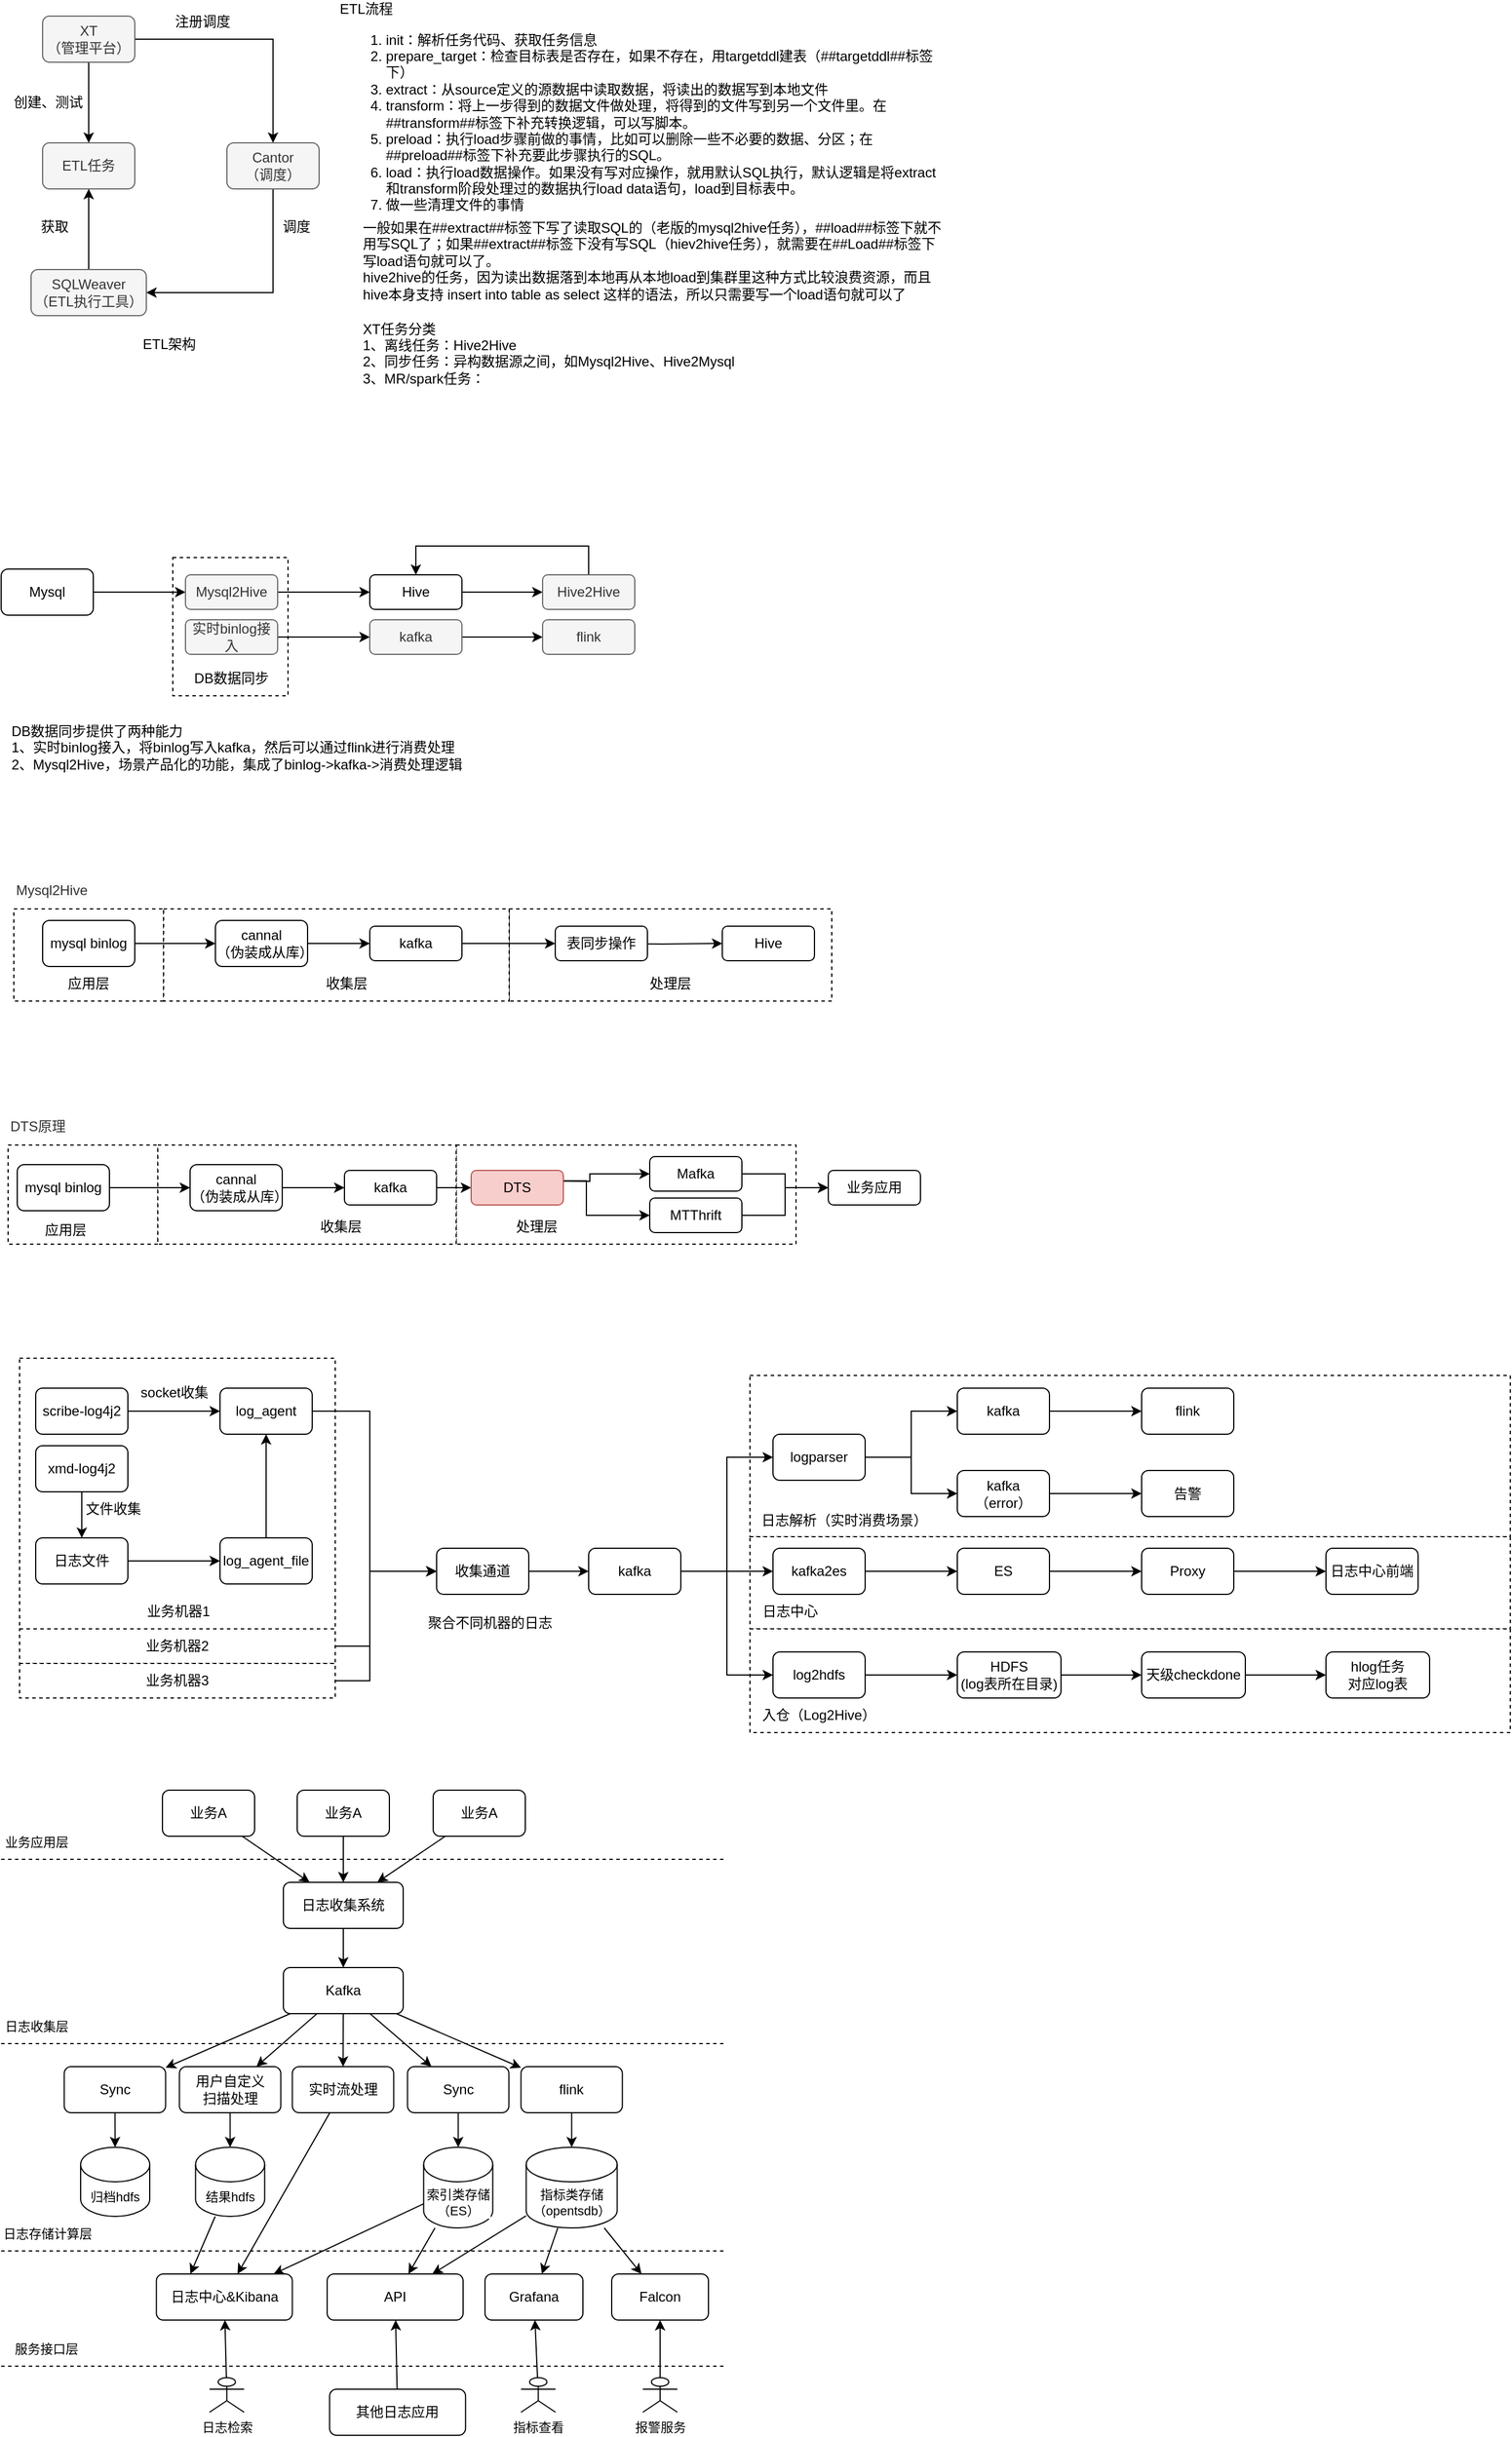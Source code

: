 <mxfile version="24.7.7">
  <diagram name="Page-1" id="K36MnnztzoWmUBZCbSHd">
    <mxGraphModel dx="1860" dy="1155" grid="1" gridSize="10" guides="1" tooltips="1" connect="1" arrows="1" fold="1" page="1" pageScale="1" pageWidth="827" pageHeight="1169" math="0" shadow="0">
      <root>
        <mxCell id="0" />
        <mxCell id="1" parent="0" />
        <mxCell id="XHmcN2xixC-POxuIJWdY-161" value="" style="rounded=0;whiteSpace=wrap;html=1;dashed=1;" vertex="1" parent="1">
          <mxGeometry x="650" y="1200" width="660" height="140" as="geometry" />
        </mxCell>
        <mxCell id="XHmcN2xixC-POxuIJWdY-159" value="" style="rounded=0;whiteSpace=wrap;html=1;dashed=1;" vertex="1" parent="1">
          <mxGeometry x="650" y="1340" width="660" height="80" as="geometry" />
        </mxCell>
        <mxCell id="XHmcN2xixC-POxuIJWdY-160" value="日志中心" style="text;html=1;align=center;verticalAlign=middle;whiteSpace=wrap;rounded=0;" vertex="1" parent="1">
          <mxGeometry x="653" y="1390" width="64" height="30" as="geometry" />
        </mxCell>
        <mxCell id="XHmcN2xixC-POxuIJWdY-156" value="" style="rounded=0;whiteSpace=wrap;html=1;dashed=1;" vertex="1" parent="1">
          <mxGeometry x="650" y="1420" width="660" height="90" as="geometry" />
        </mxCell>
        <mxCell id="XHmcN2xixC-POxuIJWdY-122" value="" style="rounded=0;whiteSpace=wrap;html=1;dashed=1;" vertex="1" parent="1">
          <mxGeometry x="16" y="1185" width="274" height="235" as="geometry" />
        </mxCell>
        <mxCell id="XHmcN2xixC-POxuIJWdY-47" value="" style="rounded=0;whiteSpace=wrap;html=1;dashed=1;" vertex="1" parent="1">
          <mxGeometry x="11" y="795" width="130" height="80" as="geometry" />
        </mxCell>
        <mxCell id="XHmcN2xixC-POxuIJWdY-45" value="" style="rounded=0;whiteSpace=wrap;html=1;dashed=1;" vertex="1" parent="1">
          <mxGeometry x="441" y="795" width="280" height="80" as="geometry" />
        </mxCell>
        <mxCell id="XHmcN2xixC-POxuIJWdY-43" value="" style="rounded=0;whiteSpace=wrap;html=1;dashed=1;" vertex="1" parent="1">
          <mxGeometry x="141" y="795" width="300" height="80" as="geometry" />
        </mxCell>
        <mxCell id="ywxlOEBr5Vx2DZHbRNXe-10" value="" style="rounded=0;whiteSpace=wrap;html=1;dashed=1;" parent="1" vertex="1">
          <mxGeometry x="149" y="490" width="100" height="120" as="geometry" />
        </mxCell>
        <mxCell id="ywxlOEBr5Vx2DZHbRNXe-3" value="" style="edgeStyle=orthogonalEdgeStyle;rounded=0;orthogonalLoop=1;jettySize=auto;html=1;" parent="1" source="ywxlOEBr5Vx2DZHbRNXe-1" target="ywxlOEBr5Vx2DZHbRNXe-2" edge="1">
          <mxGeometry relative="1" as="geometry" />
        </mxCell>
        <mxCell id="ywxlOEBr5Vx2DZHbRNXe-1" value="Mysql" style="rounded=1;whiteSpace=wrap;html=1;" parent="1" vertex="1">
          <mxGeometry y="500" width="80" height="40" as="geometry" />
        </mxCell>
        <mxCell id="ywxlOEBr5Vx2DZHbRNXe-5" value="" style="edgeStyle=orthogonalEdgeStyle;rounded=0;orthogonalLoop=1;jettySize=auto;html=1;" parent="1" source="ywxlOEBr5Vx2DZHbRNXe-2" target="ywxlOEBr5Vx2DZHbRNXe-4" edge="1">
          <mxGeometry relative="1" as="geometry" />
        </mxCell>
        <mxCell id="ywxlOEBr5Vx2DZHbRNXe-2" value="Mysql2Hive" style="rounded=1;whiteSpace=wrap;html=1;fillColor=#f5f5f5;fontColor=#333333;strokeColor=#666666;" parent="1" vertex="1">
          <mxGeometry x="160" y="505" width="80" height="30" as="geometry" />
        </mxCell>
        <mxCell id="ywxlOEBr5Vx2DZHbRNXe-7" style="edgeStyle=orthogonalEdgeStyle;rounded=0;orthogonalLoop=1;jettySize=auto;html=1;" parent="1" source="ywxlOEBr5Vx2DZHbRNXe-4" target="ywxlOEBr5Vx2DZHbRNXe-6" edge="1">
          <mxGeometry relative="1" as="geometry" />
        </mxCell>
        <mxCell id="ywxlOEBr5Vx2DZHbRNXe-4" value="Hive" style="rounded=1;whiteSpace=wrap;html=1;" parent="1" vertex="1">
          <mxGeometry x="320" y="505" width="80" height="30" as="geometry" />
        </mxCell>
        <mxCell id="ywxlOEBr5Vx2DZHbRNXe-8" style="edgeStyle=orthogonalEdgeStyle;rounded=0;orthogonalLoop=1;jettySize=auto;html=1;entryX=0.5;entryY=0;entryDx=0;entryDy=0;" parent="1" source="ywxlOEBr5Vx2DZHbRNXe-6" target="ywxlOEBr5Vx2DZHbRNXe-4" edge="1">
          <mxGeometry relative="1" as="geometry">
            <Array as="points">
              <mxPoint x="510" y="480" />
              <mxPoint x="360" y="480" />
            </Array>
          </mxGeometry>
        </mxCell>
        <mxCell id="ywxlOEBr5Vx2DZHbRNXe-6" value="Hive2Hive" style="rounded=1;whiteSpace=wrap;html=1;fillColor=#f5f5f5;fontColor=#333333;strokeColor=#666666;" parent="1" vertex="1">
          <mxGeometry x="470" y="505" width="80" height="30" as="geometry" />
        </mxCell>
        <mxCell id="ywxlOEBr5Vx2DZHbRNXe-9" value="XT任务分类&lt;br&gt;1、离线任务：Hive2Hive&lt;br&gt;2、同步任务：异构数据源之间，如Mysql2Hive、Hive2Mysql&lt;br&gt;3、MR/spark任务：&lt;br&gt;&lt;div&gt;&lt;br&gt;&lt;/div&gt;" style="text;html=1;align=left;verticalAlign=middle;whiteSpace=wrap;rounded=0;" parent="1" vertex="1">
          <mxGeometry x="312" y="280" width="380" height="80" as="geometry" />
        </mxCell>
        <mxCell id="ywxlOEBr5Vx2DZHbRNXe-11" value="DB数据同步" style="text;html=1;align=center;verticalAlign=middle;whiteSpace=wrap;rounded=0;" parent="1" vertex="1">
          <mxGeometry x="165" y="580" width="70" height="30" as="geometry" />
        </mxCell>
        <mxCell id="XHmcN2xixC-POxuIJWdY-4" style="edgeStyle=orthogonalEdgeStyle;rounded=0;orthogonalLoop=1;jettySize=auto;html=1;entryX=0;entryY=0.5;entryDx=0;entryDy=0;" edge="1" parent="1" source="ywxlOEBr5Vx2DZHbRNXe-12" target="XHmcN2xixC-POxuIJWdY-3">
          <mxGeometry relative="1" as="geometry" />
        </mxCell>
        <mxCell id="ywxlOEBr5Vx2DZHbRNXe-12" value="实时binlog接入" style="rounded=1;whiteSpace=wrap;html=1;fillColor=#f5f5f5;fontColor=#333333;strokeColor=#666666;" parent="1" vertex="1">
          <mxGeometry x="160" y="544" width="80" height="30" as="geometry" />
        </mxCell>
        <mxCell id="XHmcN2xixC-POxuIJWdY-6" value="" style="edgeStyle=orthogonalEdgeStyle;rounded=0;orthogonalLoop=1;jettySize=auto;html=1;" edge="1" parent="1" source="XHmcN2xixC-POxuIJWdY-3" target="XHmcN2xixC-POxuIJWdY-5">
          <mxGeometry relative="1" as="geometry" />
        </mxCell>
        <mxCell id="XHmcN2xixC-POxuIJWdY-3" value="kafka" style="rounded=1;whiteSpace=wrap;html=1;fillColor=#f5f5f5;fontColor=#333333;strokeColor=#666666;" vertex="1" parent="1">
          <mxGeometry x="320" y="544" width="80" height="30" as="geometry" />
        </mxCell>
        <mxCell id="XHmcN2xixC-POxuIJWdY-5" value="flink" style="rounded=1;whiteSpace=wrap;html=1;fillColor=#f5f5f5;fontColor=#333333;strokeColor=#666666;" vertex="1" parent="1">
          <mxGeometry x="470" y="544" width="80" height="30" as="geometry" />
        </mxCell>
        <mxCell id="XHmcN2xixC-POxuIJWdY-7" value="DB数据同步提供了两种能力&lt;br&gt;1、实时binlog接入，将binlog写入kafka，然后可以通过flink进行消费处理&lt;br&gt;2、Mysql2Hive，场景产品化的功能，集成了binlog-&amp;gt;kafka-&amp;gt;消费处理逻辑" style="text;html=1;align=left;verticalAlign=middle;whiteSpace=wrap;rounded=0;" vertex="1" parent="1">
          <mxGeometry x="7" y="625" width="420" height="60" as="geometry" />
        </mxCell>
        <mxCell id="XHmcN2xixC-POxuIJWdY-10" value="" style="edgeStyle=orthogonalEdgeStyle;rounded=0;orthogonalLoop=1;jettySize=auto;html=1;" edge="1" parent="1" source="XHmcN2xixC-POxuIJWdY-11" target="XHmcN2xixC-POxuIJWdY-13">
          <mxGeometry relative="1" as="geometry" />
        </mxCell>
        <mxCell id="XHmcN2xixC-POxuIJWdY-11" value="cannal&lt;br&gt;（伪装成从库）" style="rounded=1;whiteSpace=wrap;html=1;" vertex="1" parent="1">
          <mxGeometry x="186" y="805" width="80" height="40" as="geometry" />
        </mxCell>
        <mxCell id="XHmcN2xixC-POxuIJWdY-12" value="" style="edgeStyle=orthogonalEdgeStyle;rounded=0;orthogonalLoop=1;jettySize=auto;html=1;" edge="1" parent="1" source="XHmcN2xixC-POxuIJWdY-13" target="XHmcN2xixC-POxuIJWdY-15">
          <mxGeometry relative="1" as="geometry" />
        </mxCell>
        <mxCell id="XHmcN2xixC-POxuIJWdY-13" value="kafka" style="rounded=1;whiteSpace=wrap;html=1;" vertex="1" parent="1">
          <mxGeometry x="320" y="810" width="80" height="30" as="geometry" />
        </mxCell>
        <mxCell id="XHmcN2xixC-POxuIJWdY-27" value="" style="edgeStyle=orthogonalEdgeStyle;rounded=0;orthogonalLoop=1;jettySize=auto;html=1;" edge="1" parent="1" target="XHmcN2xixC-POxuIJWdY-26">
          <mxGeometry relative="1" as="geometry">
            <mxPoint x="521" y="825" as="sourcePoint" />
          </mxGeometry>
        </mxCell>
        <mxCell id="XHmcN2xixC-POxuIJWdY-15" value="表同步操作" style="rounded=1;whiteSpace=wrap;html=1;" vertex="1" parent="1">
          <mxGeometry x="481" y="810" width="80" height="30" as="geometry" />
        </mxCell>
        <mxCell id="XHmcN2xixC-POxuIJWdY-25" style="edgeStyle=orthogonalEdgeStyle;rounded=0;orthogonalLoop=1;jettySize=auto;html=1;" edge="1" parent="1" source="XHmcN2xixC-POxuIJWdY-24" target="XHmcN2xixC-POxuIJWdY-11">
          <mxGeometry relative="1" as="geometry" />
        </mxCell>
        <mxCell id="XHmcN2xixC-POxuIJWdY-24" value="mysql binlog" style="rounded=1;whiteSpace=wrap;html=1;" vertex="1" parent="1">
          <mxGeometry x="36" y="805" width="80" height="40" as="geometry" />
        </mxCell>
        <mxCell id="XHmcN2xixC-POxuIJWdY-26" value="Hive" style="rounded=1;whiteSpace=wrap;html=1;" vertex="1" parent="1">
          <mxGeometry x="626" y="810" width="80" height="30" as="geometry" />
        </mxCell>
        <mxCell id="XHmcN2xixC-POxuIJWdY-44" value="收集层" style="text;html=1;align=center;verticalAlign=middle;whiteSpace=wrap;rounded=0;" vertex="1" parent="1">
          <mxGeometry x="270" y="845" width="60" height="30" as="geometry" />
        </mxCell>
        <mxCell id="XHmcN2xixC-POxuIJWdY-46" value="处理层" style="text;html=1;align=center;verticalAlign=middle;whiteSpace=wrap;rounded=0;" vertex="1" parent="1">
          <mxGeometry x="551" y="845" width="60" height="30" as="geometry" />
        </mxCell>
        <mxCell id="XHmcN2xixC-POxuIJWdY-48" value="应用层" style="text;html=1;align=center;verticalAlign=middle;whiteSpace=wrap;rounded=0;" vertex="1" parent="1">
          <mxGeometry x="46" y="845" width="60" height="30" as="geometry" />
        </mxCell>
        <mxCell id="XHmcN2xixC-POxuIJWdY-50" value="&lt;span style=&quot;color: rgb(51, 51, 51); font-family: Helvetica; font-size: 12px; font-style: normal; font-variant-ligatures: normal; font-variant-caps: normal; font-weight: 400; letter-spacing: normal; orphans: 2; text-align: center; text-indent: 0px; text-transform: none; widows: 2; word-spacing: 0px; -webkit-text-stroke-width: 0px; white-space: normal; background-color: rgb(251, 251, 251); text-decoration-thickness: initial; text-decoration-style: initial; text-decoration-color: initial; display: inline !important; float: none;&quot;&gt;Mysql2Hive&lt;/span&gt;" style="text;whiteSpace=wrap;html=1;" vertex="1" parent="1">
          <mxGeometry x="11" y="765" width="100" height="30" as="geometry" />
        </mxCell>
        <mxCell id="XHmcN2xixC-POxuIJWdY-51" value="&lt;div style=&quot;text-align: center;&quot;&gt;&lt;span style=&quot;background-color: initial;&quot;&gt;&lt;font color=&quot;#333333&quot;&gt;DTS原理&lt;/font&gt;&lt;/span&gt;&lt;/div&gt;" style="text;whiteSpace=wrap;html=1;" vertex="1" parent="1">
          <mxGeometry x="6" y="970" width="100" height="30" as="geometry" />
        </mxCell>
        <mxCell id="XHmcN2xixC-POxuIJWdY-52" value="" style="rounded=0;whiteSpace=wrap;html=1;dashed=1;" vertex="1" parent="1">
          <mxGeometry x="6" y="1000" width="130" height="86" as="geometry" />
        </mxCell>
        <mxCell id="XHmcN2xixC-POxuIJWdY-53" value="" style="rounded=0;whiteSpace=wrap;html=1;dashed=1;" vertex="1" parent="1">
          <mxGeometry x="395" y="1000" width="295" height="86" as="geometry" />
        </mxCell>
        <mxCell id="XHmcN2xixC-POxuIJWdY-54" value="" style="rounded=0;whiteSpace=wrap;html=1;dashed=1;" vertex="1" parent="1">
          <mxGeometry x="136" y="1000" width="259" height="86" as="geometry" />
        </mxCell>
        <mxCell id="XHmcN2xixC-POxuIJWdY-55" value="" style="edgeStyle=orthogonalEdgeStyle;rounded=0;orthogonalLoop=1;jettySize=auto;html=1;" edge="1" parent="1" source="XHmcN2xixC-POxuIJWdY-56" target="XHmcN2xixC-POxuIJWdY-58">
          <mxGeometry relative="1" as="geometry" />
        </mxCell>
        <mxCell id="XHmcN2xixC-POxuIJWdY-56" value="cannal&lt;br&gt;（伪装成从库）" style="rounded=1;whiteSpace=wrap;html=1;" vertex="1" parent="1">
          <mxGeometry x="164" y="1017" width="80" height="40" as="geometry" />
        </mxCell>
        <mxCell id="XHmcN2xixC-POxuIJWdY-57" value="" style="edgeStyle=orthogonalEdgeStyle;rounded=0;orthogonalLoop=1;jettySize=auto;html=1;" edge="1" parent="1" source="XHmcN2xixC-POxuIJWdY-58" target="XHmcN2xixC-POxuIJWdY-60">
          <mxGeometry relative="1" as="geometry" />
        </mxCell>
        <mxCell id="XHmcN2xixC-POxuIJWdY-58" value="kafka" style="rounded=1;whiteSpace=wrap;html=1;" vertex="1" parent="1">
          <mxGeometry x="298" y="1022" width="80" height="30" as="geometry" />
        </mxCell>
        <mxCell id="XHmcN2xixC-POxuIJWdY-59" value="" style="edgeStyle=orthogonalEdgeStyle;rounded=0;orthogonalLoop=1;jettySize=auto;html=1;" edge="1" parent="1" target="XHmcN2xixC-POxuIJWdY-63">
          <mxGeometry relative="1" as="geometry">
            <mxPoint x="458" y="1031" as="sourcePoint" />
          </mxGeometry>
        </mxCell>
        <mxCell id="XHmcN2xixC-POxuIJWdY-71" style="edgeStyle=orthogonalEdgeStyle;rounded=0;orthogonalLoop=1;jettySize=auto;html=1;entryX=0;entryY=0.5;entryDx=0;entryDy=0;" edge="1" parent="1" source="XHmcN2xixC-POxuIJWdY-60" target="XHmcN2xixC-POxuIJWdY-70">
          <mxGeometry relative="1" as="geometry">
            <Array as="points">
              <mxPoint x="508" y="1031" />
              <mxPoint x="508" y="1061" />
            </Array>
          </mxGeometry>
        </mxCell>
        <mxCell id="XHmcN2xixC-POxuIJWdY-60" value="DTS" style="rounded=1;whiteSpace=wrap;html=1;fillColor=#f8cecc;strokeColor=#b85450;" vertex="1" parent="1">
          <mxGeometry x="408" y="1022" width="80" height="30" as="geometry" />
        </mxCell>
        <mxCell id="XHmcN2xixC-POxuIJWdY-61" style="edgeStyle=orthogonalEdgeStyle;rounded=0;orthogonalLoop=1;jettySize=auto;html=1;" edge="1" parent="1" source="XHmcN2xixC-POxuIJWdY-62" target="XHmcN2xixC-POxuIJWdY-56">
          <mxGeometry relative="1" as="geometry" />
        </mxCell>
        <mxCell id="XHmcN2xixC-POxuIJWdY-62" value="mysql binlog" style="rounded=1;whiteSpace=wrap;html=1;" vertex="1" parent="1">
          <mxGeometry x="14" y="1017" width="80" height="40" as="geometry" />
        </mxCell>
        <mxCell id="XHmcN2xixC-POxuIJWdY-69" value="" style="edgeStyle=orthogonalEdgeStyle;rounded=0;orthogonalLoop=1;jettySize=auto;html=1;" edge="1" parent="1" source="XHmcN2xixC-POxuIJWdY-63" target="XHmcN2xixC-POxuIJWdY-68">
          <mxGeometry relative="1" as="geometry" />
        </mxCell>
        <mxCell id="XHmcN2xixC-POxuIJWdY-63" value="Mafka" style="rounded=1;whiteSpace=wrap;html=1;" vertex="1" parent="1">
          <mxGeometry x="563" y="1010" width="80" height="30" as="geometry" />
        </mxCell>
        <mxCell id="XHmcN2xixC-POxuIJWdY-64" value="收集层" style="text;html=1;align=center;verticalAlign=middle;whiteSpace=wrap;rounded=0;" vertex="1" parent="1">
          <mxGeometry x="265" y="1056" width="60" height="30" as="geometry" />
        </mxCell>
        <mxCell id="XHmcN2xixC-POxuIJWdY-65" value="处理层" style="text;html=1;align=center;verticalAlign=middle;whiteSpace=wrap;rounded=0;" vertex="1" parent="1">
          <mxGeometry x="435" y="1056" width="60" height="30" as="geometry" />
        </mxCell>
        <mxCell id="XHmcN2xixC-POxuIJWdY-66" value="应用层" style="text;html=1;align=center;verticalAlign=middle;whiteSpace=wrap;rounded=0;" vertex="1" parent="1">
          <mxGeometry x="26" y="1062" width="60" height="24" as="geometry" />
        </mxCell>
        <mxCell id="XHmcN2xixC-POxuIJWdY-68" value="业务应用" style="rounded=1;whiteSpace=wrap;html=1;" vertex="1" parent="1">
          <mxGeometry x="718" y="1022" width="80" height="30" as="geometry" />
        </mxCell>
        <mxCell id="XHmcN2xixC-POxuIJWdY-72" style="edgeStyle=orthogonalEdgeStyle;rounded=0;orthogonalLoop=1;jettySize=auto;html=1;" edge="1" parent="1" source="XHmcN2xixC-POxuIJWdY-70" target="XHmcN2xixC-POxuIJWdY-68">
          <mxGeometry relative="1" as="geometry" />
        </mxCell>
        <mxCell id="XHmcN2xixC-POxuIJWdY-70" value="MTThrift" style="rounded=1;whiteSpace=wrap;html=1;" vertex="1" parent="1">
          <mxGeometry x="563" y="1046" width="80" height="30" as="geometry" />
        </mxCell>
        <mxCell id="XHmcN2xixC-POxuIJWdY-81" value="" style="edgeStyle=orthogonalEdgeStyle;rounded=0;orthogonalLoop=1;jettySize=auto;html=1;" edge="1" parent="1" source="XHmcN2xixC-POxuIJWdY-74" target="XHmcN2xixC-POxuIJWdY-80">
          <mxGeometry relative="1" as="geometry">
            <Array as="points">
              <mxPoint x="236" y="260" />
            </Array>
          </mxGeometry>
        </mxCell>
        <mxCell id="XHmcN2xixC-POxuIJWdY-74" value="Cantor&lt;br&gt;（调度）" style="rounded=1;whiteSpace=wrap;html=1;fillColor=#f5f5f5;fontColor=#333333;strokeColor=#666666;" vertex="1" parent="1">
          <mxGeometry x="196" y="130" width="80" height="40" as="geometry" />
        </mxCell>
        <mxCell id="XHmcN2xixC-POxuIJWdY-76" value="ETL任务" style="rounded=1;whiteSpace=wrap;html=1;fillColor=#f5f5f5;fontColor=#333333;strokeColor=#666666;" vertex="1" parent="1">
          <mxGeometry x="36" y="130" width="80" height="40" as="geometry" />
        </mxCell>
        <mxCell id="XHmcN2xixC-POxuIJWdY-79" style="edgeStyle=orthogonalEdgeStyle;rounded=0;orthogonalLoop=1;jettySize=auto;html=1;" edge="1" parent="1" source="XHmcN2xixC-POxuIJWdY-78" target="XHmcN2xixC-POxuIJWdY-74">
          <mxGeometry relative="1" as="geometry" />
        </mxCell>
        <mxCell id="XHmcN2xixC-POxuIJWdY-82" style="edgeStyle=orthogonalEdgeStyle;rounded=0;orthogonalLoop=1;jettySize=auto;html=1;" edge="1" parent="1" source="XHmcN2xixC-POxuIJWdY-78" target="XHmcN2xixC-POxuIJWdY-76">
          <mxGeometry relative="1" as="geometry" />
        </mxCell>
        <mxCell id="XHmcN2xixC-POxuIJWdY-78" value="XT&lt;br&gt;（管理平台）" style="rounded=1;whiteSpace=wrap;html=1;fillColor=#f5f5f5;fontColor=#333333;strokeColor=#666666;" vertex="1" parent="1">
          <mxGeometry x="36" y="20" width="80" height="40" as="geometry" />
        </mxCell>
        <mxCell id="XHmcN2xixC-POxuIJWdY-83" style="edgeStyle=orthogonalEdgeStyle;rounded=0;orthogonalLoop=1;jettySize=auto;html=1;" edge="1" parent="1" source="XHmcN2xixC-POxuIJWdY-80" target="XHmcN2xixC-POxuIJWdY-76">
          <mxGeometry relative="1" as="geometry" />
        </mxCell>
        <mxCell id="XHmcN2xixC-POxuIJWdY-80" value="SQLWeaver&lt;br&gt;（ETL执行工具）" style="rounded=1;whiteSpace=wrap;html=1;fillColor=#f5f5f5;fontColor=#333333;strokeColor=#666666;" vertex="1" parent="1">
          <mxGeometry x="26" y="240" width="100" height="40" as="geometry" />
        </mxCell>
        <mxCell id="XHmcN2xixC-POxuIJWdY-84" value="创建、测试" style="text;html=1;align=center;verticalAlign=middle;whiteSpace=wrap;rounded=0;" vertex="1" parent="1">
          <mxGeometry x="6" y="80" width="70" height="30" as="geometry" />
        </mxCell>
        <mxCell id="XHmcN2xixC-POxuIJWdY-85" value="注册调度" style="text;html=1;align=center;verticalAlign=middle;whiteSpace=wrap;rounded=0;" vertex="1" parent="1">
          <mxGeometry x="145" y="10" width="60" height="30" as="geometry" />
        </mxCell>
        <mxCell id="XHmcN2xixC-POxuIJWdY-86" value="调度" style="text;html=1;align=center;verticalAlign=middle;resizable=0;points=[];autosize=1;strokeColor=none;fillColor=none;" vertex="1" parent="1">
          <mxGeometry x="231" y="188" width="50" height="30" as="geometry" />
        </mxCell>
        <mxCell id="XHmcN2xixC-POxuIJWdY-87" value="获取" style="text;html=1;align=center;verticalAlign=middle;resizable=0;points=[];autosize=1;strokeColor=none;fillColor=none;" vertex="1" parent="1">
          <mxGeometry x="21" y="188" width="50" height="30" as="geometry" />
        </mxCell>
        <mxCell id="XHmcN2xixC-POxuIJWdY-88" value="ETL架构" style="text;html=1;align=center;verticalAlign=middle;whiteSpace=wrap;rounded=0;" vertex="1" parent="1">
          <mxGeometry x="116" y="290" width="60" height="30" as="geometry" />
        </mxCell>
        <mxCell id="XHmcN2xixC-POxuIJWdY-101" value="&lt;div&gt;ETL流程&lt;/div&gt;&lt;div&gt;&lt;ol&gt;&lt;li&gt;init：解析任务代码、获取任务信息&lt;/li&gt;&lt;li&gt;prepare_target：检查目标表是否存在，如果不存在，用targetddl建表（##targetddl##标签下）&lt;/li&gt;&lt;li&gt;extract：从source定义的源数据中读取数据，将读出的数据写到本地文件&lt;/li&gt;&lt;li&gt;transform：将上一步得到的数据文件做处理，将得到的文件写到另一个文件里。在##transform##标签下补充转换逻辑，可以写脚本。&lt;/li&gt;&lt;li&gt;preload：执行load步骤前做的事情，比如可以删除一些不必要的数据、分区；在##preload##标签下补充要此步骤执行的SQL。&lt;/li&gt;&lt;li&gt;load：执行load数据操作。如果没有写对应操作，就用默认SQL执行，默认逻辑是将extract和transform阶段处理过的数据执行load data语句，load到目标表中。&lt;/li&gt;&lt;li&gt;做一些清理文件的事情&lt;/li&gt;&lt;/ol&gt;&lt;/div&gt;" style="text;html=1;align=left;verticalAlign=middle;whiteSpace=wrap;rounded=0;" vertex="1" parent="1">
          <mxGeometry x="292" y="10" width="530" height="190" as="geometry" />
        </mxCell>
        <mxCell id="XHmcN2xixC-POxuIJWdY-102" value="一般如果在##extract##标签下写了读取SQL的（老版的mysql2hive任务），##load##标签下就不用写SQL了；如果##extract##标签下没有写SQL（hiev2hive任务），就需要在##Load##标签下写load语句就可以了。&lt;br&gt;hive2hive的任务，因为读出数据落到本地再从本地load到集群里这种方式比较浪费资源，而且hive本身支持 insert into table as select 这样的语法，所以只需要写一个load语句就可以了" style="text;whiteSpace=wrap;html=1;" vertex="1" parent="1">
          <mxGeometry x="312" y="190" width="510" height="90" as="geometry" />
        </mxCell>
        <mxCell id="XHmcN2xixC-POxuIJWdY-107" value="" style="edgeStyle=orthogonalEdgeStyle;rounded=0;orthogonalLoop=1;jettySize=auto;html=1;" edge="1" parent="1" source="XHmcN2xixC-POxuIJWdY-104" target="XHmcN2xixC-POxuIJWdY-106">
          <mxGeometry relative="1" as="geometry" />
        </mxCell>
        <mxCell id="XHmcN2xixC-POxuIJWdY-104" value="scribe-log4j2" style="rounded=1;whiteSpace=wrap;html=1;" vertex="1" parent="1">
          <mxGeometry x="30" y="1211" width="80" height="40" as="geometry" />
        </mxCell>
        <mxCell id="XHmcN2xixC-POxuIJWdY-115" value="" style="edgeStyle=orthogonalEdgeStyle;rounded=0;orthogonalLoop=1;jettySize=auto;html=1;" edge="1" parent="1" source="XHmcN2xixC-POxuIJWdY-106" target="XHmcN2xixC-POxuIJWdY-114">
          <mxGeometry relative="1" as="geometry">
            <Array as="points">
              <mxPoint x="320" y="1231" />
              <mxPoint x="320" y="1370" />
            </Array>
          </mxGeometry>
        </mxCell>
        <mxCell id="XHmcN2xixC-POxuIJWdY-106" value="log_agent" style="rounded=1;whiteSpace=wrap;html=1;" vertex="1" parent="1">
          <mxGeometry x="190" y="1211" width="80" height="40" as="geometry" />
        </mxCell>
        <mxCell id="XHmcN2xixC-POxuIJWdY-110" value="" style="edgeStyle=orthogonalEdgeStyle;rounded=0;orthogonalLoop=1;jettySize=auto;html=1;" edge="1" parent="1" source="XHmcN2xixC-POxuIJWdY-108" target="XHmcN2xixC-POxuIJWdY-109">
          <mxGeometry relative="1" as="geometry" />
        </mxCell>
        <mxCell id="XHmcN2xixC-POxuIJWdY-108" value="xmd-log4j2" style="rounded=1;whiteSpace=wrap;html=1;" vertex="1" parent="1">
          <mxGeometry x="30" y="1261" width="80" height="40" as="geometry" />
        </mxCell>
        <mxCell id="XHmcN2xixC-POxuIJWdY-112" value="" style="edgeStyle=orthogonalEdgeStyle;rounded=0;orthogonalLoop=1;jettySize=auto;html=1;" edge="1" parent="1" source="XHmcN2xixC-POxuIJWdY-109" target="XHmcN2xixC-POxuIJWdY-111">
          <mxGeometry relative="1" as="geometry" />
        </mxCell>
        <mxCell id="XHmcN2xixC-POxuIJWdY-109" value="日志文件" style="rounded=1;whiteSpace=wrap;html=1;" vertex="1" parent="1">
          <mxGeometry x="30" y="1341" width="80" height="40" as="geometry" />
        </mxCell>
        <mxCell id="XHmcN2xixC-POxuIJWdY-113" style="edgeStyle=orthogonalEdgeStyle;rounded=0;orthogonalLoop=1;jettySize=auto;html=1;" edge="1" parent="1" source="XHmcN2xixC-POxuIJWdY-111" target="XHmcN2xixC-POxuIJWdY-106">
          <mxGeometry relative="1" as="geometry" />
        </mxCell>
        <mxCell id="XHmcN2xixC-POxuIJWdY-111" value="log_agent_file" style="rounded=1;whiteSpace=wrap;html=1;" vertex="1" parent="1">
          <mxGeometry x="190" y="1341" width="80" height="40" as="geometry" />
        </mxCell>
        <mxCell id="XHmcN2xixC-POxuIJWdY-117" value="" style="edgeStyle=orthogonalEdgeStyle;rounded=0;orthogonalLoop=1;jettySize=auto;html=1;" edge="1" parent="1" source="XHmcN2xixC-POxuIJWdY-114" target="XHmcN2xixC-POxuIJWdY-116">
          <mxGeometry relative="1" as="geometry" />
        </mxCell>
        <mxCell id="XHmcN2xixC-POxuIJWdY-114" value="收集通道" style="rounded=1;whiteSpace=wrap;html=1;" vertex="1" parent="1">
          <mxGeometry x="378" y="1350" width="80" height="40" as="geometry" />
        </mxCell>
        <mxCell id="XHmcN2xixC-POxuIJWdY-129" value="" style="edgeStyle=orthogonalEdgeStyle;rounded=0;orthogonalLoop=1;jettySize=auto;html=1;" edge="1" parent="1" source="XHmcN2xixC-POxuIJWdY-116" target="XHmcN2xixC-POxuIJWdY-128">
          <mxGeometry relative="1" as="geometry" />
        </mxCell>
        <mxCell id="XHmcN2xixC-POxuIJWdY-154" style="edgeStyle=orthogonalEdgeStyle;rounded=0;orthogonalLoop=1;jettySize=auto;html=1;entryX=0;entryY=0.5;entryDx=0;entryDy=0;" edge="1" parent="1" source="XHmcN2xixC-POxuIJWdY-116" target="XHmcN2xixC-POxuIJWdY-145">
          <mxGeometry relative="1" as="geometry" />
        </mxCell>
        <mxCell id="XHmcN2xixC-POxuIJWdY-155" style="edgeStyle=orthogonalEdgeStyle;rounded=0;orthogonalLoop=1;jettySize=auto;html=1;entryX=0;entryY=0.5;entryDx=0;entryDy=0;" edge="1" parent="1" source="XHmcN2xixC-POxuIJWdY-116" target="XHmcN2xixC-POxuIJWdY-136">
          <mxGeometry relative="1" as="geometry" />
        </mxCell>
        <mxCell id="XHmcN2xixC-POxuIJWdY-116" value="kafka" style="rounded=1;whiteSpace=wrap;html=1;" vertex="1" parent="1">
          <mxGeometry x="510" y="1350" width="80" height="40" as="geometry" />
        </mxCell>
        <mxCell id="XHmcN2xixC-POxuIJWdY-118" value="socket收集" style="text;html=1;align=center;verticalAlign=middle;resizable=0;points=[];autosize=1;strokeColor=none;fillColor=none;" vertex="1" parent="1">
          <mxGeometry x="110" y="1200" width="80" height="30" as="geometry" />
        </mxCell>
        <mxCell id="XHmcN2xixC-POxuIJWdY-120" value="文件收集" style="text;html=1;align=center;verticalAlign=middle;resizable=0;points=[];autosize=1;strokeColor=none;fillColor=none;" vertex="1" parent="1">
          <mxGeometry x="62" y="1301" width="70" height="30" as="geometry" />
        </mxCell>
        <mxCell id="XHmcN2xixC-POxuIJWdY-123" value="业务机器1" style="text;html=1;align=center;verticalAlign=middle;whiteSpace=wrap;rounded=0;" vertex="1" parent="1">
          <mxGeometry x="124" y="1390" width="60" height="30" as="geometry" />
        </mxCell>
        <mxCell id="XHmcN2xixC-POxuIJWdY-126" style="edgeStyle=orthogonalEdgeStyle;rounded=0;orthogonalLoop=1;jettySize=auto;html=1;entryX=0;entryY=0.5;entryDx=0;entryDy=0;" edge="1" parent="1" source="XHmcN2xixC-POxuIJWdY-124" target="XHmcN2xixC-POxuIJWdY-114">
          <mxGeometry relative="1" as="geometry">
            <Array as="points">
              <mxPoint x="320" y="1435" />
              <mxPoint x="320" y="1370" />
            </Array>
          </mxGeometry>
        </mxCell>
        <mxCell id="XHmcN2xixC-POxuIJWdY-124" value="业务机器2" style="rounded=0;whiteSpace=wrap;html=1;dashed=1;" vertex="1" parent="1">
          <mxGeometry x="16" y="1420" width="274" height="30" as="geometry" />
        </mxCell>
        <mxCell id="XHmcN2xixC-POxuIJWdY-127" style="edgeStyle=orthogonalEdgeStyle;rounded=0;orthogonalLoop=1;jettySize=auto;html=1;" edge="1" parent="1" source="XHmcN2xixC-POxuIJWdY-125" target="XHmcN2xixC-POxuIJWdY-114">
          <mxGeometry relative="1" as="geometry">
            <Array as="points">
              <mxPoint x="320" y="1465" />
              <mxPoint x="320" y="1370" />
            </Array>
          </mxGeometry>
        </mxCell>
        <mxCell id="XHmcN2xixC-POxuIJWdY-125" value="业务机器3" style="rounded=0;whiteSpace=wrap;html=1;dashed=1;" vertex="1" parent="1">
          <mxGeometry x="16" y="1450" width="274" height="30" as="geometry" />
        </mxCell>
        <mxCell id="XHmcN2xixC-POxuIJWdY-131" value="" style="edgeStyle=orthogonalEdgeStyle;rounded=0;orthogonalLoop=1;jettySize=auto;html=1;" edge="1" parent="1" source="XHmcN2xixC-POxuIJWdY-128" target="XHmcN2xixC-POxuIJWdY-130">
          <mxGeometry relative="1" as="geometry" />
        </mxCell>
        <mxCell id="XHmcN2xixC-POxuIJWdY-128" value="kafka2es" style="rounded=1;whiteSpace=wrap;html=1;" vertex="1" parent="1">
          <mxGeometry x="670" y="1350" width="80" height="40" as="geometry" />
        </mxCell>
        <mxCell id="XHmcN2xixC-POxuIJWdY-133" value="" style="edgeStyle=orthogonalEdgeStyle;rounded=0;orthogonalLoop=1;jettySize=auto;html=1;" edge="1" parent="1" source="XHmcN2xixC-POxuIJWdY-130" target="XHmcN2xixC-POxuIJWdY-132">
          <mxGeometry relative="1" as="geometry" />
        </mxCell>
        <mxCell id="XHmcN2xixC-POxuIJWdY-130" value="ES" style="rounded=1;whiteSpace=wrap;html=1;" vertex="1" parent="1">
          <mxGeometry x="830" y="1350" width="80" height="40" as="geometry" />
        </mxCell>
        <mxCell id="XHmcN2xixC-POxuIJWdY-135" value="" style="edgeStyle=orthogonalEdgeStyle;rounded=0;orthogonalLoop=1;jettySize=auto;html=1;" edge="1" parent="1" source="XHmcN2xixC-POxuIJWdY-132" target="XHmcN2xixC-POxuIJWdY-134">
          <mxGeometry relative="1" as="geometry" />
        </mxCell>
        <mxCell id="XHmcN2xixC-POxuIJWdY-132" value="Proxy" style="rounded=1;whiteSpace=wrap;html=1;" vertex="1" parent="1">
          <mxGeometry x="990" y="1350" width="80" height="40" as="geometry" />
        </mxCell>
        <mxCell id="XHmcN2xixC-POxuIJWdY-134" value="日志中心前端" style="rounded=1;whiteSpace=wrap;html=1;" vertex="1" parent="1">
          <mxGeometry x="1150" y="1350" width="80" height="40" as="geometry" />
        </mxCell>
        <mxCell id="XHmcN2xixC-POxuIJWdY-140" value="" style="edgeStyle=orthogonalEdgeStyle;rounded=0;orthogonalLoop=1;jettySize=auto;html=1;" edge="1" parent="1" source="XHmcN2xixC-POxuIJWdY-136" target="XHmcN2xixC-POxuIJWdY-139">
          <mxGeometry relative="1" as="geometry" />
        </mxCell>
        <mxCell id="XHmcN2xixC-POxuIJWdY-136" value="log2hdfs" style="rounded=1;whiteSpace=wrap;html=1;" vertex="1" parent="1">
          <mxGeometry x="670" y="1440" width="80" height="40" as="geometry" />
        </mxCell>
        <mxCell id="XHmcN2xixC-POxuIJWdY-142" value="" style="edgeStyle=orthogonalEdgeStyle;rounded=0;orthogonalLoop=1;jettySize=auto;html=1;" edge="1" parent="1" source="XHmcN2xixC-POxuIJWdY-139" target="XHmcN2xixC-POxuIJWdY-141">
          <mxGeometry relative="1" as="geometry" />
        </mxCell>
        <mxCell id="XHmcN2xixC-POxuIJWdY-139" value="HDFS&lt;br&gt;(log表所在目录)" style="rounded=1;whiteSpace=wrap;html=1;" vertex="1" parent="1">
          <mxGeometry x="830" y="1440" width="90" height="40" as="geometry" />
        </mxCell>
        <mxCell id="XHmcN2xixC-POxuIJWdY-144" value="" style="edgeStyle=orthogonalEdgeStyle;rounded=0;orthogonalLoop=1;jettySize=auto;html=1;" edge="1" parent="1" source="XHmcN2xixC-POxuIJWdY-141" target="XHmcN2xixC-POxuIJWdY-143">
          <mxGeometry relative="1" as="geometry" />
        </mxCell>
        <mxCell id="XHmcN2xixC-POxuIJWdY-141" value="天级checkdone" style="rounded=1;whiteSpace=wrap;html=1;" vertex="1" parent="1">
          <mxGeometry x="990" y="1440" width="90" height="40" as="geometry" />
        </mxCell>
        <mxCell id="XHmcN2xixC-POxuIJWdY-143" value="hlog任务&lt;br&gt;对应log表" style="rounded=1;whiteSpace=wrap;html=1;" vertex="1" parent="1">
          <mxGeometry x="1150" y="1440" width="90" height="40" as="geometry" />
        </mxCell>
        <mxCell id="XHmcN2xixC-POxuIJWdY-147" value="" style="edgeStyle=orthogonalEdgeStyle;rounded=0;orthogonalLoop=1;jettySize=auto;html=1;" edge="1" parent="1" source="XHmcN2xixC-POxuIJWdY-145" target="XHmcN2xixC-POxuIJWdY-146">
          <mxGeometry relative="1" as="geometry" />
        </mxCell>
        <mxCell id="XHmcN2xixC-POxuIJWdY-149" style="edgeStyle=orthogonalEdgeStyle;rounded=0;orthogonalLoop=1;jettySize=auto;html=1;" edge="1" parent="1" source="XHmcN2xixC-POxuIJWdY-145" target="XHmcN2xixC-POxuIJWdY-148">
          <mxGeometry relative="1" as="geometry" />
        </mxCell>
        <mxCell id="XHmcN2xixC-POxuIJWdY-145" value="logparser" style="rounded=1;whiteSpace=wrap;html=1;" vertex="1" parent="1">
          <mxGeometry x="670" y="1251" width="80" height="40" as="geometry" />
        </mxCell>
        <mxCell id="XHmcN2xixC-POxuIJWdY-151" value="" style="edgeStyle=orthogonalEdgeStyle;rounded=0;orthogonalLoop=1;jettySize=auto;html=1;" edge="1" parent="1" source="XHmcN2xixC-POxuIJWdY-146" target="XHmcN2xixC-POxuIJWdY-150">
          <mxGeometry relative="1" as="geometry" />
        </mxCell>
        <mxCell id="XHmcN2xixC-POxuIJWdY-146" value="kafka" style="rounded=1;whiteSpace=wrap;html=1;" vertex="1" parent="1">
          <mxGeometry x="830" y="1211" width="80" height="40" as="geometry" />
        </mxCell>
        <mxCell id="XHmcN2xixC-POxuIJWdY-153" value="" style="edgeStyle=orthogonalEdgeStyle;rounded=0;orthogonalLoop=1;jettySize=auto;html=1;" edge="1" parent="1" source="XHmcN2xixC-POxuIJWdY-148" target="XHmcN2xixC-POxuIJWdY-152">
          <mxGeometry relative="1" as="geometry" />
        </mxCell>
        <mxCell id="XHmcN2xixC-POxuIJWdY-148" value="kafka&lt;br&gt;（error）" style="rounded=1;whiteSpace=wrap;html=1;" vertex="1" parent="1">
          <mxGeometry x="830" y="1282.5" width="80" height="40" as="geometry" />
        </mxCell>
        <mxCell id="XHmcN2xixC-POxuIJWdY-150" value="flink" style="rounded=1;whiteSpace=wrap;html=1;" vertex="1" parent="1">
          <mxGeometry x="990" y="1211" width="80" height="40" as="geometry" />
        </mxCell>
        <mxCell id="XHmcN2xixC-POxuIJWdY-152" value="告警" style="rounded=1;whiteSpace=wrap;html=1;" vertex="1" parent="1">
          <mxGeometry x="990" y="1282.5" width="80" height="40" as="geometry" />
        </mxCell>
        <mxCell id="XHmcN2xixC-POxuIJWdY-158" value="入仓（Log2Hive）" style="text;html=1;align=center;verticalAlign=middle;whiteSpace=wrap;rounded=0;" vertex="1" parent="1">
          <mxGeometry x="653" y="1480" width="114" height="30" as="geometry" />
        </mxCell>
        <mxCell id="XHmcN2xixC-POxuIJWdY-162" value="日志解析（实时消费场景）" style="text;html=1;align=center;verticalAlign=middle;whiteSpace=wrap;rounded=0;" vertex="1" parent="1">
          <mxGeometry x="654" y="1311" width="156" height="30" as="geometry" />
        </mxCell>
        <mxCell id="XHmcN2xixC-POxuIJWdY-165" value="聚合不同机器的日志" style="text;html=1;align=center;verticalAlign=middle;whiteSpace=wrap;rounded=0;" vertex="1" parent="1">
          <mxGeometry x="368" y="1400" width="113" height="30" as="geometry" />
        </mxCell>
        <mxCell id="XHmcN2xixC-POxuIJWdY-169" value="" style="edgeStyle=orthogonalEdgeStyle;rounded=0;orthogonalLoop=1;jettySize=auto;html=1;" edge="1" parent="1" source="XHmcN2xixC-POxuIJWdY-167" target="XHmcN2xixC-POxuIJWdY-168">
          <mxGeometry relative="1" as="geometry" />
        </mxCell>
        <mxCell id="XHmcN2xixC-POxuIJWdY-167" value="日志收集系统" style="rounded=1;whiteSpace=wrap;html=1;" vertex="1" parent="1">
          <mxGeometry x="245" y="1640" width="104" height="40" as="geometry" />
        </mxCell>
        <mxCell id="XHmcN2xixC-POxuIJWdY-182" style="edgeStyle=none;shape=connector;rounded=0;orthogonalLoop=1;jettySize=auto;html=1;strokeColor=default;align=center;verticalAlign=middle;fontFamily=Helvetica;fontSize=11;fontColor=default;labelBackgroundColor=default;endArrow=classic;" edge="1" parent="1" source="XHmcN2xixC-POxuIJWdY-168" target="XHmcN2xixC-POxuIJWdY-179">
          <mxGeometry relative="1" as="geometry" />
        </mxCell>
        <mxCell id="XHmcN2xixC-POxuIJWdY-183" style="edgeStyle=none;shape=connector;rounded=0;orthogonalLoop=1;jettySize=auto;html=1;strokeColor=default;align=center;verticalAlign=middle;fontFamily=Helvetica;fontSize=11;fontColor=default;labelBackgroundColor=default;endArrow=classic;" edge="1" parent="1" source="XHmcN2xixC-POxuIJWdY-168" target="XHmcN2xixC-POxuIJWdY-180">
          <mxGeometry relative="1" as="geometry" />
        </mxCell>
        <mxCell id="XHmcN2xixC-POxuIJWdY-184" style="edgeStyle=none;shape=connector;rounded=0;orthogonalLoop=1;jettySize=auto;html=1;strokeColor=default;align=center;verticalAlign=middle;fontFamily=Helvetica;fontSize=11;fontColor=default;labelBackgroundColor=default;endArrow=classic;" edge="1" parent="1" source="XHmcN2xixC-POxuIJWdY-168" target="XHmcN2xixC-POxuIJWdY-181">
          <mxGeometry relative="1" as="geometry" />
        </mxCell>
        <mxCell id="XHmcN2xixC-POxuIJWdY-185" style="edgeStyle=none;shape=connector;rounded=0;orthogonalLoop=1;jettySize=auto;html=1;strokeColor=default;align=center;verticalAlign=middle;fontFamily=Helvetica;fontSize=11;fontColor=default;labelBackgroundColor=default;endArrow=classic;" edge="1" parent="1" source="XHmcN2xixC-POxuIJWdY-168" target="XHmcN2xixC-POxuIJWdY-178">
          <mxGeometry relative="1" as="geometry" />
        </mxCell>
        <mxCell id="XHmcN2xixC-POxuIJWdY-186" style="edgeStyle=none;shape=connector;rounded=0;orthogonalLoop=1;jettySize=auto;html=1;strokeColor=default;align=center;verticalAlign=middle;fontFamily=Helvetica;fontSize=11;fontColor=default;labelBackgroundColor=default;endArrow=classic;" edge="1" parent="1" source="XHmcN2xixC-POxuIJWdY-168" target="XHmcN2xixC-POxuIJWdY-177">
          <mxGeometry relative="1" as="geometry" />
        </mxCell>
        <mxCell id="XHmcN2xixC-POxuIJWdY-168" value="Kafka" style="rounded=1;whiteSpace=wrap;html=1;" vertex="1" parent="1">
          <mxGeometry x="245" y="1714" width="104" height="40" as="geometry" />
        </mxCell>
        <mxCell id="XHmcN2xixC-POxuIJWdY-176" style="rounded=0;orthogonalLoop=1;jettySize=auto;html=1;" edge="1" parent="1" source="XHmcN2xixC-POxuIJWdY-171" target="XHmcN2xixC-POxuIJWdY-167">
          <mxGeometry relative="1" as="geometry" />
        </mxCell>
        <mxCell id="XHmcN2xixC-POxuIJWdY-171" value="业务A" style="rounded=1;whiteSpace=wrap;html=1;" vertex="1" parent="1">
          <mxGeometry x="140" y="1560" width="80" height="40" as="geometry" />
        </mxCell>
        <mxCell id="XHmcN2xixC-POxuIJWdY-175" style="edgeStyle=orthogonalEdgeStyle;rounded=0;orthogonalLoop=1;jettySize=auto;html=1;" edge="1" parent="1" source="XHmcN2xixC-POxuIJWdY-172" target="XHmcN2xixC-POxuIJWdY-167">
          <mxGeometry relative="1" as="geometry" />
        </mxCell>
        <mxCell id="XHmcN2xixC-POxuIJWdY-172" value="业务A" style="rounded=1;whiteSpace=wrap;html=1;" vertex="1" parent="1">
          <mxGeometry x="257" y="1560" width="80" height="40" as="geometry" />
        </mxCell>
        <mxCell id="XHmcN2xixC-POxuIJWdY-174" style="rounded=0;orthogonalLoop=1;jettySize=auto;html=1;" edge="1" parent="1" source="XHmcN2xixC-POxuIJWdY-173" target="XHmcN2xixC-POxuIJWdY-167">
          <mxGeometry relative="1" as="geometry" />
        </mxCell>
        <mxCell id="XHmcN2xixC-POxuIJWdY-173" value="业务A" style="rounded=1;whiteSpace=wrap;html=1;" vertex="1" parent="1">
          <mxGeometry x="375" y="1560" width="80" height="40" as="geometry" />
        </mxCell>
        <mxCell id="XHmcN2xixC-POxuIJWdY-192" style="edgeStyle=none;shape=connector;rounded=0;orthogonalLoop=1;jettySize=auto;html=1;strokeColor=default;align=center;verticalAlign=middle;fontFamily=Helvetica;fontSize=11;fontColor=default;labelBackgroundColor=default;endArrow=classic;" edge="1" parent="1" source="XHmcN2xixC-POxuIJWdY-177" target="XHmcN2xixC-POxuIJWdY-191">
          <mxGeometry relative="1" as="geometry" />
        </mxCell>
        <mxCell id="XHmcN2xixC-POxuIJWdY-177" value="Sync" style="rounded=1;whiteSpace=wrap;html=1;" vertex="1" parent="1">
          <mxGeometry x="54.75" y="1800" width="88" height="40" as="geometry" />
        </mxCell>
        <mxCell id="XHmcN2xixC-POxuIJWdY-194" style="edgeStyle=none;shape=connector;rounded=0;orthogonalLoop=1;jettySize=auto;html=1;strokeColor=default;align=center;verticalAlign=middle;fontFamily=Helvetica;fontSize=11;fontColor=default;labelBackgroundColor=default;endArrow=classic;" edge="1" parent="1" source="XHmcN2xixC-POxuIJWdY-178" target="XHmcN2xixC-POxuIJWdY-193">
          <mxGeometry relative="1" as="geometry" />
        </mxCell>
        <mxCell id="XHmcN2xixC-POxuIJWdY-178" value="用户自定义&lt;br&gt;扫描处理" style="rounded=1;whiteSpace=wrap;html=1;" vertex="1" parent="1">
          <mxGeometry x="154.75" y="1800" width="88" height="40" as="geometry" />
        </mxCell>
        <mxCell id="XHmcN2xixC-POxuIJWdY-197" style="edgeStyle=none;shape=connector;rounded=0;orthogonalLoop=1;jettySize=auto;html=1;strokeColor=default;align=center;verticalAlign=middle;fontFamily=Helvetica;fontSize=11;fontColor=default;labelBackgroundColor=default;endArrow=classic;" edge="1" parent="1" source="XHmcN2xixC-POxuIJWdY-179" target="XHmcN2xixC-POxuIJWdY-195">
          <mxGeometry relative="1" as="geometry" />
        </mxCell>
        <mxCell id="XHmcN2xixC-POxuIJWdY-179" value="实时流处理" style="rounded=1;whiteSpace=wrap;html=1;" vertex="1" parent="1">
          <mxGeometry x="252.75" y="1800" width="88" height="40" as="geometry" />
        </mxCell>
        <mxCell id="XHmcN2xixC-POxuIJWdY-201" style="edgeStyle=none;shape=connector;rounded=0;orthogonalLoop=1;jettySize=auto;html=1;strokeColor=default;align=center;verticalAlign=middle;fontFamily=Helvetica;fontSize=11;fontColor=default;labelBackgroundColor=default;endArrow=classic;" edge="1" parent="1" source="XHmcN2xixC-POxuIJWdY-180" target="XHmcN2xixC-POxuIJWdY-198">
          <mxGeometry relative="1" as="geometry" />
        </mxCell>
        <mxCell id="XHmcN2xixC-POxuIJWdY-180" value="Sync" style="rounded=1;whiteSpace=wrap;html=1;" vertex="1" parent="1">
          <mxGeometry x="352.75" y="1800" width="88" height="40" as="geometry" />
        </mxCell>
        <mxCell id="XHmcN2xixC-POxuIJWdY-200" style="edgeStyle=none;shape=connector;rounded=0;orthogonalLoop=1;jettySize=auto;html=1;strokeColor=default;align=center;verticalAlign=middle;fontFamily=Helvetica;fontSize=11;fontColor=default;labelBackgroundColor=default;endArrow=classic;" edge="1" parent="1" source="XHmcN2xixC-POxuIJWdY-181" target="XHmcN2xixC-POxuIJWdY-199">
          <mxGeometry relative="1" as="geometry" />
        </mxCell>
        <mxCell id="XHmcN2xixC-POxuIJWdY-181" value="flink" style="rounded=1;whiteSpace=wrap;html=1;" vertex="1" parent="1">
          <mxGeometry x="451.25" y="1800" width="88" height="40" as="geometry" />
        </mxCell>
        <mxCell id="XHmcN2xixC-POxuIJWdY-191" value="归档hdfs" style="shape=cylinder3;whiteSpace=wrap;html=1;boundedLbl=1;backgroundOutline=1;size=15;fontFamily=Helvetica;fontSize=11;fontColor=default;labelBackgroundColor=default;" vertex="1" parent="1">
          <mxGeometry x="69" y="1870" width="60" height="60" as="geometry" />
        </mxCell>
        <mxCell id="XHmcN2xixC-POxuIJWdY-196" style="edgeStyle=none;shape=connector;rounded=0;orthogonalLoop=1;jettySize=auto;html=1;entryX=0.25;entryY=0;entryDx=0;entryDy=0;strokeColor=default;align=center;verticalAlign=middle;fontFamily=Helvetica;fontSize=11;fontColor=default;labelBackgroundColor=default;endArrow=classic;" edge="1" parent="1" source="XHmcN2xixC-POxuIJWdY-193" target="XHmcN2xixC-POxuIJWdY-195">
          <mxGeometry relative="1" as="geometry" />
        </mxCell>
        <mxCell id="XHmcN2xixC-POxuIJWdY-193" value="结果hdfs" style="shape=cylinder3;whiteSpace=wrap;html=1;boundedLbl=1;backgroundOutline=1;size=15;fontFamily=Helvetica;fontSize=11;fontColor=default;labelBackgroundColor=default;" vertex="1" parent="1">
          <mxGeometry x="168.75" y="1870" width="60" height="60" as="geometry" />
        </mxCell>
        <mxCell id="XHmcN2xixC-POxuIJWdY-195" value="日志中心&amp;amp;Kibana" style="rounded=1;whiteSpace=wrap;html=1;" vertex="1" parent="1">
          <mxGeometry x="134.75" y="1980" width="118" height="40" as="geometry" />
        </mxCell>
        <mxCell id="XHmcN2xixC-POxuIJWdY-203" style="edgeStyle=none;shape=connector;rounded=0;orthogonalLoop=1;jettySize=auto;html=1;strokeColor=default;align=center;verticalAlign=middle;fontFamily=Helvetica;fontSize=11;fontColor=default;labelBackgroundColor=default;endArrow=classic;" edge="1" parent="1" source="XHmcN2xixC-POxuIJWdY-198" target="XHmcN2xixC-POxuIJWdY-195">
          <mxGeometry relative="1" as="geometry" />
        </mxCell>
        <mxCell id="XHmcN2xixC-POxuIJWdY-204" style="edgeStyle=none;shape=connector;rounded=0;orthogonalLoop=1;jettySize=auto;html=1;strokeColor=default;align=center;verticalAlign=middle;fontFamily=Helvetica;fontSize=11;fontColor=default;labelBackgroundColor=default;endArrow=classic;" edge="1" parent="1" source="XHmcN2xixC-POxuIJWdY-198" target="XHmcN2xixC-POxuIJWdY-202">
          <mxGeometry relative="1" as="geometry" />
        </mxCell>
        <mxCell id="XHmcN2xixC-POxuIJWdY-198" value="索引类存储&lt;br&gt;（ES）" style="shape=cylinder3;whiteSpace=wrap;html=1;boundedLbl=1;backgroundOutline=1;size=15;fontFamily=Helvetica;fontSize=11;fontColor=default;labelBackgroundColor=default;" vertex="1" parent="1">
          <mxGeometry x="366.75" y="1870" width="60" height="70" as="geometry" />
        </mxCell>
        <mxCell id="XHmcN2xixC-POxuIJWdY-205" style="edgeStyle=none;shape=connector;rounded=0;orthogonalLoop=1;jettySize=auto;html=1;strokeColor=default;align=center;verticalAlign=middle;fontFamily=Helvetica;fontSize=11;fontColor=default;labelBackgroundColor=default;endArrow=classic;" edge="1" parent="1" source="XHmcN2xixC-POxuIJWdY-199" target="XHmcN2xixC-POxuIJWdY-202">
          <mxGeometry relative="1" as="geometry" />
        </mxCell>
        <mxCell id="XHmcN2xixC-POxuIJWdY-209" style="edgeStyle=none;shape=connector;rounded=0;orthogonalLoop=1;jettySize=auto;html=1;strokeColor=default;align=center;verticalAlign=middle;fontFamily=Helvetica;fontSize=11;fontColor=default;labelBackgroundColor=default;endArrow=classic;" edge="1" parent="1" source="XHmcN2xixC-POxuIJWdY-199" target="XHmcN2xixC-POxuIJWdY-207">
          <mxGeometry relative="1" as="geometry" />
        </mxCell>
        <mxCell id="XHmcN2xixC-POxuIJWdY-210" style="edgeStyle=none;shape=connector;rounded=0;orthogonalLoop=1;jettySize=auto;html=1;strokeColor=default;align=center;verticalAlign=middle;fontFamily=Helvetica;fontSize=11;fontColor=default;labelBackgroundColor=default;endArrow=classic;" edge="1" parent="1" source="XHmcN2xixC-POxuIJWdY-199" target="XHmcN2xixC-POxuIJWdY-208">
          <mxGeometry relative="1" as="geometry" />
        </mxCell>
        <mxCell id="XHmcN2xixC-POxuIJWdY-199" value="指标类存储&lt;br&gt;（opentsdb）" style="shape=cylinder3;whiteSpace=wrap;html=1;boundedLbl=1;backgroundOutline=1;size=15;fontFamily=Helvetica;fontSize=11;fontColor=default;labelBackgroundColor=default;" vertex="1" parent="1">
          <mxGeometry x="455.75" y="1870" width="79" height="70" as="geometry" />
        </mxCell>
        <mxCell id="XHmcN2xixC-POxuIJWdY-202" value="API" style="rounded=1;whiteSpace=wrap;html=1;" vertex="1" parent="1">
          <mxGeometry x="283" y="1980" width="118" height="40" as="geometry" />
        </mxCell>
        <mxCell id="XHmcN2xixC-POxuIJWdY-207" value="Grafana" style="rounded=1;whiteSpace=wrap;html=1;" vertex="1" parent="1">
          <mxGeometry x="420" y="1980" width="85" height="40" as="geometry" />
        </mxCell>
        <mxCell id="XHmcN2xixC-POxuIJWdY-208" value="Falcon" style="rounded=1;whiteSpace=wrap;html=1;" vertex="1" parent="1">
          <mxGeometry x="530" y="1980" width="84" height="40" as="geometry" />
        </mxCell>
        <mxCell id="XHmcN2xixC-POxuIJWdY-213" style="edgeStyle=none;shape=connector;rounded=0;orthogonalLoop=1;jettySize=auto;html=1;strokeColor=default;align=center;verticalAlign=middle;fontFamily=Helvetica;fontSize=11;fontColor=default;labelBackgroundColor=default;endArrow=classic;" edge="1" parent="1" source="XHmcN2xixC-POxuIJWdY-211" target="XHmcN2xixC-POxuIJWdY-202">
          <mxGeometry relative="1" as="geometry" />
        </mxCell>
        <mxCell id="XHmcN2xixC-POxuIJWdY-211" value="其他日志应用" style="rounded=1;whiteSpace=wrap;html=1;" vertex="1" parent="1">
          <mxGeometry x="285.13" y="2080" width="118" height="40" as="geometry" />
        </mxCell>
        <mxCell id="XHmcN2xixC-POxuIJWdY-215" style="edgeStyle=none;shape=connector;rounded=0;orthogonalLoop=1;jettySize=auto;html=1;strokeColor=default;align=center;verticalAlign=middle;fontFamily=Helvetica;fontSize=11;fontColor=default;labelBackgroundColor=default;endArrow=classic;" edge="1" parent="1" source="XHmcN2xixC-POxuIJWdY-214" target="XHmcN2xixC-POxuIJWdY-195">
          <mxGeometry relative="1" as="geometry" />
        </mxCell>
        <mxCell id="XHmcN2xixC-POxuIJWdY-214" value="日志检索" style="shape=umlActor;verticalLabelPosition=bottom;verticalAlign=top;html=1;outlineConnect=0;fontFamily=Helvetica;fontSize=11;fontColor=default;labelBackgroundColor=default;" vertex="1" parent="1">
          <mxGeometry x="180.88" y="2070" width="30" height="30" as="geometry" />
        </mxCell>
        <mxCell id="XHmcN2xixC-POxuIJWdY-219" style="edgeStyle=none;shape=connector;rounded=0;orthogonalLoop=1;jettySize=auto;html=1;strokeColor=default;align=center;verticalAlign=middle;fontFamily=Helvetica;fontSize=11;fontColor=default;labelBackgroundColor=default;endArrow=classic;" edge="1" parent="1" source="XHmcN2xixC-POxuIJWdY-216" target="XHmcN2xixC-POxuIJWdY-207">
          <mxGeometry relative="1" as="geometry" />
        </mxCell>
        <mxCell id="XHmcN2xixC-POxuIJWdY-216" value="指标查看" style="shape=umlActor;verticalLabelPosition=bottom;verticalAlign=top;html=1;outlineConnect=0;fontFamily=Helvetica;fontSize=11;fontColor=default;labelBackgroundColor=default;" vertex="1" parent="1">
          <mxGeometry x="451.25" y="2070" width="30" height="30" as="geometry" />
        </mxCell>
        <mxCell id="XHmcN2xixC-POxuIJWdY-218" style="edgeStyle=none;shape=connector;rounded=0;orthogonalLoop=1;jettySize=auto;html=1;strokeColor=default;align=center;verticalAlign=middle;fontFamily=Helvetica;fontSize=11;fontColor=default;labelBackgroundColor=default;endArrow=classic;" edge="1" parent="1" source="XHmcN2xixC-POxuIJWdY-217" target="XHmcN2xixC-POxuIJWdY-208">
          <mxGeometry relative="1" as="geometry" />
        </mxCell>
        <mxCell id="XHmcN2xixC-POxuIJWdY-217" value="报警服务" style="shape=umlActor;verticalLabelPosition=bottom;verticalAlign=top;html=1;outlineConnect=0;fontFamily=Helvetica;fontSize=11;fontColor=default;labelBackgroundColor=default;" vertex="1" parent="1">
          <mxGeometry x="557" y="2070" width="30" height="30" as="geometry" />
        </mxCell>
        <mxCell id="XHmcN2xixC-POxuIJWdY-221" value="" style="endArrow=none;html=1;rounded=0;strokeColor=default;align=center;verticalAlign=middle;fontFamily=Helvetica;fontSize=11;fontColor=default;labelBackgroundColor=default;dashed=1;" edge="1" parent="1">
          <mxGeometry width="50" height="50" relative="1" as="geometry">
            <mxPoint y="1620" as="sourcePoint" />
            <mxPoint x="630" y="1620" as="targetPoint" />
          </mxGeometry>
        </mxCell>
        <mxCell id="XHmcN2xixC-POxuIJWdY-222" value="" style="endArrow=none;html=1;rounded=0;strokeColor=default;align=center;verticalAlign=middle;fontFamily=Helvetica;fontSize=11;fontColor=default;labelBackgroundColor=default;dashed=1;" edge="1" parent="1">
          <mxGeometry width="50" height="50" relative="1" as="geometry">
            <mxPoint y="1780" as="sourcePoint" />
            <mxPoint x="630" y="1780" as="targetPoint" />
          </mxGeometry>
        </mxCell>
        <mxCell id="XHmcN2xixC-POxuIJWdY-223" value="" style="endArrow=none;html=1;rounded=0;strokeColor=default;align=center;verticalAlign=middle;fontFamily=Helvetica;fontSize=11;fontColor=default;labelBackgroundColor=default;dashed=1;" edge="1" parent="1">
          <mxGeometry width="50" height="50" relative="1" as="geometry">
            <mxPoint y="1960" as="sourcePoint" />
            <mxPoint x="630" y="1960" as="targetPoint" />
          </mxGeometry>
        </mxCell>
        <mxCell id="XHmcN2xixC-POxuIJWdY-224" value="" style="endArrow=none;html=1;rounded=0;strokeColor=default;align=center;verticalAlign=middle;fontFamily=Helvetica;fontSize=11;fontColor=default;labelBackgroundColor=default;dashed=1;" edge="1" parent="1">
          <mxGeometry width="50" height="50" relative="1" as="geometry">
            <mxPoint y="2060" as="sourcePoint" />
            <mxPoint x="630" y="2060" as="targetPoint" />
          </mxGeometry>
        </mxCell>
        <mxCell id="XHmcN2xixC-POxuIJWdY-225" value="业务应用层" style="text;html=1;align=center;verticalAlign=middle;whiteSpace=wrap;rounded=0;fontFamily=Helvetica;fontSize=11;fontColor=default;labelBackgroundColor=default;" vertex="1" parent="1">
          <mxGeometry x="1" y="1590" width="60" height="30" as="geometry" />
        </mxCell>
        <mxCell id="XHmcN2xixC-POxuIJWdY-226" value="日志收集层" style="text;html=1;align=center;verticalAlign=middle;whiteSpace=wrap;rounded=0;fontFamily=Helvetica;fontSize=11;fontColor=default;labelBackgroundColor=default;" vertex="1" parent="1">
          <mxGeometry x="1" y="1750" width="60" height="30" as="geometry" />
        </mxCell>
        <mxCell id="XHmcN2xixC-POxuIJWdY-227" value="日志存储计算层" style="text;html=1;align=center;verticalAlign=middle;whiteSpace=wrap;rounded=0;fontFamily=Helvetica;fontSize=11;fontColor=default;labelBackgroundColor=default;" vertex="1" parent="1">
          <mxGeometry x="1" y="1930" width="79" height="30" as="geometry" />
        </mxCell>
        <mxCell id="XHmcN2xixC-POxuIJWdY-228" value="服务接口层" style="text;html=1;align=center;verticalAlign=middle;whiteSpace=wrap;rounded=0;fontFamily=Helvetica;fontSize=11;fontColor=default;labelBackgroundColor=default;" vertex="1" parent="1">
          <mxGeometry y="2030" width="79" height="30" as="geometry" />
        </mxCell>
      </root>
    </mxGraphModel>
  </diagram>
</mxfile>
